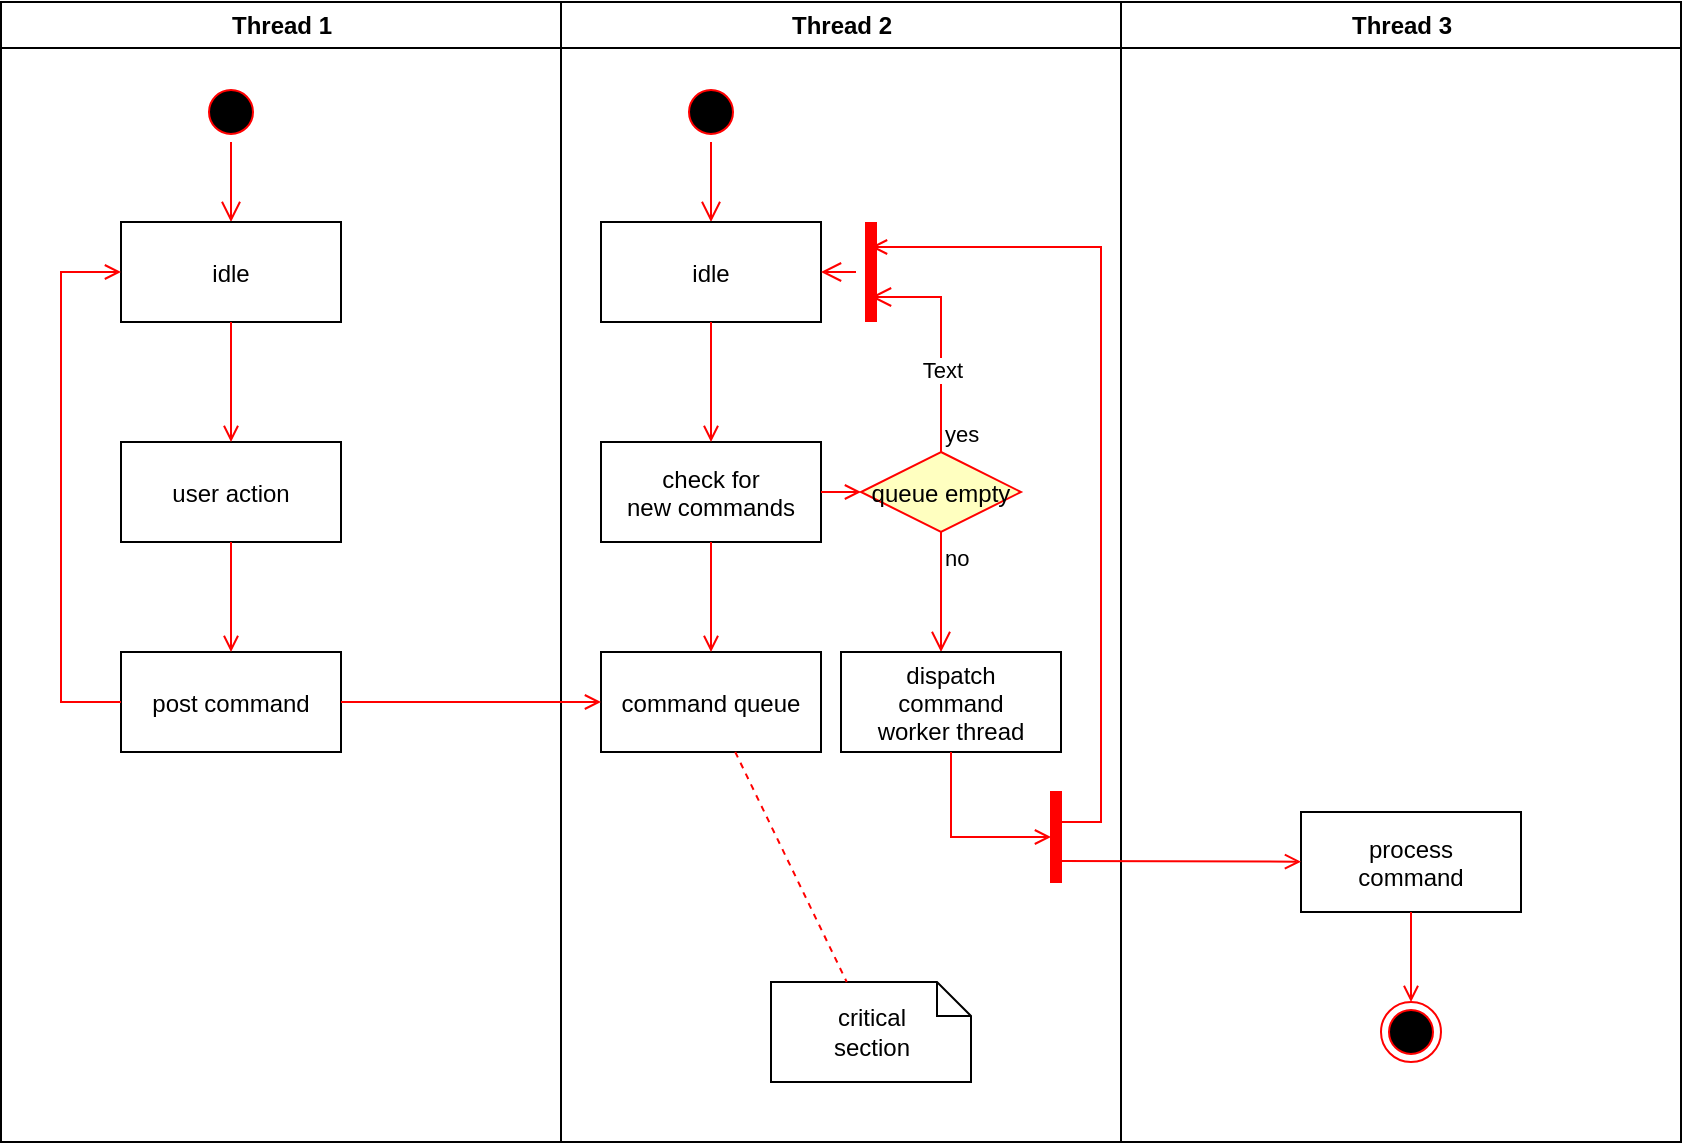 <mxfile version="14.4.2" type="github" pages="2">
  <diagram name="Page-1" id="e7e014a7-5840-1c2e-5031-d8a46d1fe8dd">
    <mxGraphModel dx="1422" dy="794" grid="1" gridSize="10" guides="1" tooltips="1" connect="1" arrows="1" fold="1" page="1" pageScale="1" pageWidth="1169" pageHeight="826" background="#ffffff" math="0" shadow="0">
      <root>
        <mxCell id="0" />
        <mxCell id="1" parent="0" />
        <mxCell id="2" value="Thread 1" style="swimlane;whiteSpace=wrap" parent="1" vertex="1">
          <mxGeometry x="164.5" y="128" width="280" height="570" as="geometry" />
        </mxCell>
        <mxCell id="5" value="" style="ellipse;shape=startState;fillColor=#000000;strokeColor=#ff0000;" parent="2" vertex="1">
          <mxGeometry x="100" y="40" width="30" height="30" as="geometry" />
        </mxCell>
        <mxCell id="6" value="" style="edgeStyle=elbowEdgeStyle;elbow=horizontal;verticalAlign=bottom;endArrow=open;endSize=8;strokeColor=#FF0000;endFill=1;rounded=0" parent="2" source="5" target="7" edge="1">
          <mxGeometry x="100" y="40" as="geometry">
            <mxPoint x="115" y="110" as="targetPoint" />
          </mxGeometry>
        </mxCell>
        <mxCell id="7" value="idle" style="" parent="2" vertex="1">
          <mxGeometry x="60" y="110" width="110" height="50" as="geometry" />
        </mxCell>
        <mxCell id="8" value="user action" style="" parent="2" vertex="1">
          <mxGeometry x="60" y="220" width="110" height="50" as="geometry" />
        </mxCell>
        <mxCell id="9" value="" style="endArrow=open;strokeColor=#FF0000;endFill=1;rounded=0" parent="2" source="7" target="8" edge="1">
          <mxGeometry relative="1" as="geometry" />
        </mxCell>
        <mxCell id="10" value="post command" style="" parent="2" vertex="1">
          <mxGeometry x="60" y="325" width="110" height="50" as="geometry" />
        </mxCell>
        <mxCell id="11" value="" style="endArrow=open;strokeColor=#FF0000;endFill=1;rounded=0" parent="2" source="8" target="10" edge="1">
          <mxGeometry relative="1" as="geometry" />
        </mxCell>
        <mxCell id="12" value="" style="edgeStyle=elbowEdgeStyle;elbow=horizontal;strokeColor=#FF0000;endArrow=open;endFill=1;rounded=0" parent="2" source="10" target="7" edge="1">
          <mxGeometry width="100" height="100" relative="1" as="geometry">
            <mxPoint x="160" y="290" as="sourcePoint" />
            <mxPoint x="260" y="190" as="targetPoint" />
            <Array as="points">
              <mxPoint x="30" y="250" />
            </Array>
          </mxGeometry>
        </mxCell>
        <mxCell id="3" value="Thread 2" style="swimlane;whiteSpace=wrap" parent="1" vertex="1">
          <mxGeometry x="444.5" y="128" width="280" height="570" as="geometry" />
        </mxCell>
        <mxCell id="13" value="" style="ellipse;shape=startState;fillColor=#000000;strokeColor=#ff0000;" parent="3" vertex="1">
          <mxGeometry x="60" y="40" width="30" height="30" as="geometry" />
        </mxCell>
        <mxCell id="14" value="" style="edgeStyle=elbowEdgeStyle;elbow=horizontal;verticalAlign=bottom;endArrow=open;endSize=8;strokeColor=#FF0000;endFill=1;rounded=0" parent="3" source="13" target="15" edge="1">
          <mxGeometry x="40" y="20" as="geometry">
            <mxPoint x="55" y="90" as="targetPoint" />
          </mxGeometry>
        </mxCell>
        <mxCell id="15" value="idle" style="" parent="3" vertex="1">
          <mxGeometry x="20" y="110" width="110" height="50" as="geometry" />
        </mxCell>
        <mxCell id="16" value="check for &#xa;new commands" style="" parent="3" vertex="1">
          <mxGeometry x="20" y="220" width="110" height="50" as="geometry" />
        </mxCell>
        <mxCell id="17" value="" style="endArrow=open;strokeColor=#FF0000;endFill=1;rounded=0" parent="3" source="15" target="16" edge="1">
          <mxGeometry relative="1" as="geometry" />
        </mxCell>
        <mxCell id="18" value="command queue" style="" parent="3" vertex="1">
          <mxGeometry x="20" y="325" width="110" height="50" as="geometry" />
        </mxCell>
        <mxCell id="19" value="" style="endArrow=open;strokeColor=#FF0000;endFill=1;rounded=0" parent="3" source="16" target="18" edge="1">
          <mxGeometry relative="1" as="geometry" />
        </mxCell>
        <mxCell id="21" value="queue empty" style="rhombus;fillColor=#ffffc0;strokeColor=#ff0000;" parent="3" vertex="1">
          <mxGeometry x="150" y="225" width="80" height="40" as="geometry" />
        </mxCell>
        <mxCell id="22" value="yes" style="edgeStyle=elbowEdgeStyle;elbow=horizontal;align=left;verticalAlign=bottom;endArrow=open;endSize=8;strokeColor=#FF0000;exitX=0.5;exitY=0;endFill=1;rounded=0;entryX=0.75;entryY=0.5;entryPerimeter=0" parent="3" source="21" target="25" edge="1">
          <mxGeometry x="-1" relative="1" as="geometry">
            <mxPoint x="160" y="150" as="targetPoint" />
            <Array as="points">
              <mxPoint x="190" y="180" />
            </Array>
          </mxGeometry>
        </mxCell>
        <mxCell id="aKczXWRM7gR1bwHFEIvT-41" value="Text" style="edgeLabel;html=1;align=center;verticalAlign=middle;resizable=0;points=[];" vertex="1" connectable="0" parent="22">
          <mxGeometry x="-0.271" y="1" relative="1" as="geometry">
            <mxPoint x="1" as="offset" />
          </mxGeometry>
        </mxCell>
        <mxCell id="23" value="no" style="edgeStyle=elbowEdgeStyle;elbow=horizontal;align=left;verticalAlign=top;endArrow=open;endSize=8;strokeColor=#FF0000;endFill=1;rounded=0" parent="3" source="21" target="30" edge="1">
          <mxGeometry x="-1" relative="1" as="geometry">
            <mxPoint x="190" y="305" as="targetPoint" />
          </mxGeometry>
        </mxCell>
        <mxCell id="24" value="" style="endArrow=open;strokeColor=#FF0000;endFill=1;rounded=0" parent="3" source="16" target="21" edge="1">
          <mxGeometry relative="1" as="geometry" />
        </mxCell>
        <mxCell id="25" value="" style="shape=line;strokeWidth=6;strokeColor=#ff0000;rotation=90" parent="3" vertex="1">
          <mxGeometry x="130" y="127.5" width="50" height="15" as="geometry" />
        </mxCell>
        <mxCell id="26" value="" style="edgeStyle=elbowEdgeStyle;elbow=horizontal;verticalAlign=bottom;endArrow=open;endSize=8;strokeColor=#FF0000;endFill=1;rounded=0" parent="3" source="25" target="15" edge="1">
          <mxGeometry x="130" y="90" as="geometry">
            <mxPoint x="230" y="140" as="targetPoint" />
          </mxGeometry>
        </mxCell>
        <mxCell id="30" value="dispatch&#xa;command&#xa;worker thread" style="" parent="3" vertex="1">
          <mxGeometry x="140" y="325" width="110" height="50" as="geometry" />
        </mxCell>
        <mxCell id="31" value="critical&#xa;section" style="shape=note;whiteSpace=wrap;size=17" parent="3" vertex="1">
          <mxGeometry x="105" y="490" width="100" height="50" as="geometry" />
        </mxCell>
        <mxCell id="32" value="" style="endArrow=none;strokeColor=#FF0000;endFill=0;rounded=0;dashed=1" parent="3" source="18" target="31" edge="1">
          <mxGeometry relative="1" as="geometry" />
        </mxCell>
        <mxCell id="34" value="" style="whiteSpace=wrap;strokeColor=#FF0000;fillColor=#FF0000" parent="3" vertex="1">
          <mxGeometry x="245" y="395" width="5" height="45" as="geometry" />
        </mxCell>
        <mxCell id="41" value="" style="edgeStyle=elbowEdgeStyle;elbow=horizontal;entryX=0;entryY=0.5;strokeColor=#FF0000;endArrow=open;endFill=1;rounded=0" parent="3" source="30" target="34" edge="1">
          <mxGeometry width="100" height="100" relative="1" as="geometry">
            <mxPoint x="60" y="480" as="sourcePoint" />
            <mxPoint x="160" y="380" as="targetPoint" />
            <Array as="points">
              <mxPoint x="195" y="400" />
            </Array>
          </mxGeometry>
        </mxCell>
        <mxCell id="4" value="Thread 3" style="swimlane;whiteSpace=wrap" parent="1" vertex="1">
          <mxGeometry x="724.5" y="128" width="280" height="570" as="geometry" />
        </mxCell>
        <mxCell id="33" value="process&#xa;command" style="" parent="4" vertex="1">
          <mxGeometry x="90" y="405" width="110" height="50" as="geometry" />
        </mxCell>
        <mxCell id="35" value="" style="edgeStyle=elbowEdgeStyle;elbow=horizontal;strokeColor=#FF0000;endArrow=open;endFill=1;rounded=0;entryX=0.25;entryY=0.5;entryPerimeter=0" parent="4" target="25" edge="1">
          <mxGeometry width="100" height="100" relative="1" as="geometry">
            <mxPoint x="-30" y="410" as="sourcePoint" />
            <mxPoint x="-120" y="120" as="targetPoint" />
            <Array as="points">
              <mxPoint x="-10" y="135" />
            </Array>
          </mxGeometry>
        </mxCell>
        <mxCell id="37" value="" style="edgeStyle=none;strokeColor=#FF0000;endArrow=open;endFill=1;rounded=0" parent="4" target="33" edge="1">
          <mxGeometry width="100" height="100" relative="1" as="geometry">
            <mxPoint x="-30" y="429.5" as="sourcePoint" />
            <mxPoint x="90" y="429.5" as="targetPoint" />
          </mxGeometry>
        </mxCell>
        <mxCell id="38" value="" style="ellipse;shape=endState;fillColor=#000000;strokeColor=#ff0000" parent="4" vertex="1">
          <mxGeometry x="130" y="500" width="30" height="30" as="geometry" />
        </mxCell>
        <mxCell id="39" value="" style="endArrow=open;strokeColor=#FF0000;endFill=1;rounded=0" parent="4" source="33" target="38" edge="1">
          <mxGeometry relative="1" as="geometry" />
        </mxCell>
        <mxCell id="20" value="" style="endArrow=open;strokeColor=#FF0000;endFill=1;rounded=0" parent="1" source="10" target="18" edge="1">
          <mxGeometry relative="1" as="geometry" />
        </mxCell>
      </root>
    </mxGraphModel>
  </diagram>
  <diagram id="c1AuLAwbMeSonQJ_YPXn" name="第 2 页">
    <mxGraphModel dx="1422" dy="794" grid="1" gridSize="10" guides="1" tooltips="1" connect="1" arrows="1" fold="1" page="1" pageScale="1" pageWidth="1169" pageHeight="1654" math="0" shadow="0">
      <root>
        <mxCell id="Cn_z-d5cZoHQZC6IPEJ7-0" />
        <mxCell id="Cn_z-d5cZoHQZC6IPEJ7-1" parent="Cn_z-d5cZoHQZC6IPEJ7-0" />
        <mxCell id="Cn_z-d5cZoHQZC6IPEJ7-2" value="小程序" style="swimlane;" vertex="1" parent="Cn_z-d5cZoHQZC6IPEJ7-1">
          <mxGeometry x="40" y="100" width="260" height="620" as="geometry" />
        </mxCell>
        <mxCell id="Cn_z-d5cZoHQZC6IPEJ7-4" value="&lt;br&gt;&lt;br&gt;代理商" style="shape=actor;whiteSpace=wrap;html=1;" vertex="1" parent="Cn_z-d5cZoHQZC6IPEJ7-2">
          <mxGeometry y="190" width="40" height="50" as="geometry" />
        </mxCell>
        <mxCell id="Cn_z-d5cZoHQZC6IPEJ7-6" value="申请提现" style="shape=process;whiteSpace=wrap;html=1;backgroundOutline=1;" vertex="1" parent="Cn_z-d5cZoHQZC6IPEJ7-2">
          <mxGeometry x="90" y="70" width="120" height="60" as="geometry" />
        </mxCell>
        <mxCell id="X7omMuUb_odI4xtAwAQJ-1" value="状态消息" style="rounded=0;whiteSpace=wrap;html=1;dashed=1;" vertex="1" parent="Cn_z-d5cZoHQZC6IPEJ7-2">
          <mxGeometry x="90" y="195" width="120" height="40" as="geometry" />
        </mxCell>
        <mxCell id="X7omMuUb_odI4xtAwAQJ-2" value="提现记录&lt;br&gt;（待审核）" style="rounded=0;whiteSpace=wrap;html=1;" vertex="1" parent="Cn_z-d5cZoHQZC6IPEJ7-2">
          <mxGeometry x="90" y="270" width="120" height="40" as="geometry" />
        </mxCell>
        <mxCell id="X7omMuUb_odI4xtAwAQJ-3" value="提现记录&lt;br&gt;（拒绝）" style="rounded=0;whiteSpace=wrap;html=1;" vertex="1" parent="Cn_z-d5cZoHQZC6IPEJ7-2">
          <mxGeometry x="90" y="350" width="120" height="40" as="geometry" />
        </mxCell>
        <mxCell id="X7omMuUb_odI4xtAwAQJ-4" value="提现记录&lt;br&gt;（通过）" style="rounded=0;whiteSpace=wrap;html=1;" vertex="1" parent="Cn_z-d5cZoHQZC6IPEJ7-2">
          <mxGeometry x="90" y="440" width="120" height="40" as="geometry" />
        </mxCell>
        <mxCell id="yOeyIR5VE72a3LLRmRfE-23" style="edgeStyle=orthogonalEdgeStyle;rounded=0;orthogonalLoop=1;jettySize=auto;html=1;entryX=0;entryY=0.5;entryDx=0;entryDy=0;" edge="1" parent="Cn_z-d5cZoHQZC6IPEJ7-2" source="Cn_z-d5cZoHQZC6IPEJ7-4" target="Cn_z-d5cZoHQZC6IPEJ7-6">
          <mxGeometry relative="1" as="geometry">
            <mxPoint x="20" y="100" as="targetPoint" />
            <Array as="points">
              <mxPoint x="20" y="100" />
            </Array>
          </mxGeometry>
        </mxCell>
        <mxCell id="yOeyIR5VE72a3LLRmRfE-30" value="" style="endArrow=classic;html=1;entryX=0.9;entryY=0.5;entryDx=0;entryDy=0;entryPerimeter=0;exitX=0;exitY=0.5;exitDx=0;exitDy=0;" edge="1" parent="Cn_z-d5cZoHQZC6IPEJ7-2" source="X7omMuUb_odI4xtAwAQJ-1" target="Cn_z-d5cZoHQZC6IPEJ7-4">
          <mxGeometry width="50" height="50" relative="1" as="geometry">
            <mxPoint x="90" y="240" as="sourcePoint" />
            <mxPoint x="60" y="240" as="targetPoint" />
            <Array as="points" />
          </mxGeometry>
        </mxCell>
        <mxCell id="Cn_z-d5cZoHQZC6IPEJ7-8" value="api接口" style="swimlane;" vertex="1" parent="Cn_z-d5cZoHQZC6IPEJ7-1">
          <mxGeometry x="330" y="100" width="290" height="620" as="geometry" />
        </mxCell>
        <mxCell id="Cn_z-d5cZoHQZC6IPEJ7-20" style="edgeStyle=orthogonalEdgeStyle;rounded=0;orthogonalLoop=1;jettySize=auto;html=1;entryX=0.5;entryY=0;entryDx=0;entryDy=0;" edge="1" parent="Cn_z-d5cZoHQZC6IPEJ7-8" source="Cn_z-d5cZoHQZC6IPEJ7-13" target="Cn_z-d5cZoHQZC6IPEJ7-14">
          <mxGeometry relative="1" as="geometry" />
        </mxCell>
        <mxCell id="Cn_z-d5cZoHQZC6IPEJ7-13" value="储备金余额充足" style="rounded=0;whiteSpace=wrap;html=1;" vertex="1" parent="Cn_z-d5cZoHQZC6IPEJ7-8">
          <mxGeometry x="140" y="40" width="120" height="40" as="geometry" />
        </mxCell>
        <mxCell id="Cn_z-d5cZoHQZC6IPEJ7-21" style="edgeStyle=orthogonalEdgeStyle;rounded=0;orthogonalLoop=1;jettySize=auto;html=1;entryX=0.5;entryY=0;entryDx=0;entryDy=0;" edge="1" parent="Cn_z-d5cZoHQZC6IPEJ7-8" source="Cn_z-d5cZoHQZC6IPEJ7-14" target="Cn_z-d5cZoHQZC6IPEJ7-15">
          <mxGeometry relative="1" as="geometry" />
        </mxCell>
        <mxCell id="Cn_z-d5cZoHQZC6IPEJ7-14" value="有可退款的充值记录" style="rounded=0;whiteSpace=wrap;html=1;" vertex="1" parent="Cn_z-d5cZoHQZC6IPEJ7-8">
          <mxGeometry x="140" y="110" width="120" height="40" as="geometry" />
        </mxCell>
        <mxCell id="Cn_z-d5cZoHQZC6IPEJ7-22" style="edgeStyle=orthogonalEdgeStyle;rounded=0;orthogonalLoop=1;jettySize=auto;html=1;entryX=0.5;entryY=0;entryDx=0;entryDy=0;" edge="1" parent="Cn_z-d5cZoHQZC6IPEJ7-8" source="Cn_z-d5cZoHQZC6IPEJ7-15" target="Cn_z-d5cZoHQZC6IPEJ7-16">
          <mxGeometry relative="1" as="geometry" />
        </mxCell>
        <mxCell id="Cn_z-d5cZoHQZC6IPEJ7-15" value="更新充值记录的&lt;br&gt;已退款金额" style="rounded=0;whiteSpace=wrap;html=1;" vertex="1" parent="Cn_z-d5cZoHQZC6IPEJ7-8">
          <mxGeometry x="140" y="180" width="120" height="50" as="geometry" />
        </mxCell>
        <mxCell id="Cn_z-d5cZoHQZC6IPEJ7-23" style="edgeStyle=orthogonalEdgeStyle;rounded=0;orthogonalLoop=1;jettySize=auto;html=1;entryX=0.5;entryY=0;entryDx=0;entryDy=0;" edge="1" parent="Cn_z-d5cZoHQZC6IPEJ7-8" source="Cn_z-d5cZoHQZC6IPEJ7-16" target="Cn_z-d5cZoHQZC6IPEJ7-17">
          <mxGeometry relative="1" as="geometry" />
        </mxCell>
        <mxCell id="Cn_z-d5cZoHQZC6IPEJ7-16" value="新增提现记录" style="rounded=0;whiteSpace=wrap;html=1;" vertex="1" parent="Cn_z-d5cZoHQZC6IPEJ7-8">
          <mxGeometry x="140" y="260" width="120" height="40" as="geometry" />
        </mxCell>
        <mxCell id="Cn_z-d5cZoHQZC6IPEJ7-24" style="edgeStyle=orthogonalEdgeStyle;rounded=0;orthogonalLoop=1;jettySize=auto;html=1;entryX=0.5;entryY=0;entryDx=0;entryDy=0;" edge="1" parent="Cn_z-d5cZoHQZC6IPEJ7-8" source="Cn_z-d5cZoHQZC6IPEJ7-17" target="Cn_z-d5cZoHQZC6IPEJ7-18">
          <mxGeometry relative="1" as="geometry" />
        </mxCell>
        <mxCell id="Cn_z-d5cZoHQZC6IPEJ7-17" value="添加汇付退款记录" style="rounded=0;whiteSpace=wrap;html=1;" vertex="1" parent="Cn_z-d5cZoHQZC6IPEJ7-8">
          <mxGeometry x="140" y="330" width="120" height="40" as="geometry" />
        </mxCell>
        <mxCell id="Cn_z-d5cZoHQZC6IPEJ7-18" value="添加储备金明细记录" style="rounded=0;whiteSpace=wrap;html=1;" vertex="1" parent="Cn_z-d5cZoHQZC6IPEJ7-8">
          <mxGeometry x="140" y="400" width="120" height="40" as="geometry" />
        </mxCell>
        <mxCell id="Cn_z-d5cZoHQZC6IPEJ7-19" value="更新代理商&lt;br&gt;储备金余额&lt;br&gt;和 累计消耗储备金" style="rounded=0;whiteSpace=wrap;html=1;" vertex="1" parent="Cn_z-d5cZoHQZC6IPEJ7-8">
          <mxGeometry x="140" y="473" width="120" height="50" as="geometry" />
        </mxCell>
        <mxCell id="8oQ-91jc9foF94IGNzBg-0" value="" style="strokeWidth=2;html=1;shape=mxgraph.flowchart.annotation_1;align=left;pointerEvents=1;" vertex="1" parent="Cn_z-d5cZoHQZC6IPEJ7-8">
          <mxGeometry x="122" y="70" width="20" height="440" as="geometry" />
        </mxCell>
        <mxCell id="X7omMuUb_odI4xtAwAQJ-0" value="条件成立" style="strokeWidth=2;html=1;shape=mxgraph.flowchart.decision;whiteSpace=wrap;" vertex="1" parent="Cn_z-d5cZoHQZC6IPEJ7-8">
          <mxGeometry x="30" y="170" width="70" height="100" as="geometry" />
        </mxCell>
        <mxCell id="yOeyIR5VE72a3LLRmRfE-0" value="" style="endArrow=classic;html=1;exitX=0;exitY=0.5;exitDx=0;exitDy=0;exitPerimeter=0;" edge="1" parent="Cn_z-d5cZoHQZC6IPEJ7-8" source="X7omMuUb_odI4xtAwAQJ-0">
          <mxGeometry relative="1" as="geometry">
            <mxPoint x="25" y="220.5" as="sourcePoint" />
            <mxPoint x="-80" y="221" as="targetPoint" />
          </mxGeometry>
        </mxCell>
        <mxCell id="yOeyIR5VE72a3LLRmRfE-1" value="否" style="edgeLabel;resizable=0;html=1;align=center;verticalAlign=middle;" connectable="0" vertex="1" parent="yOeyIR5VE72a3LLRmRfE-0">
          <mxGeometry relative="1" as="geometry">
            <mxPoint x="38" y="-0.5" as="offset" />
          </mxGeometry>
        </mxCell>
        <mxCell id="yOeyIR5VE72a3LLRmRfE-15" value="" style="endArrow=none;html=1;exitX=1;exitY=0.5;exitDx=0;exitDy=0;exitPerimeter=0;" edge="1" parent="Cn_z-d5cZoHQZC6IPEJ7-8">
          <mxGeometry width="50" height="50" relative="1" as="geometry">
            <mxPoint x="98" y="220" as="sourcePoint" />
            <mxPoint x="119" y="220" as="targetPoint" />
          </mxGeometry>
        </mxCell>
        <mxCell id="NsUDPSb2mLZtXg8WYORT-0" value="" style="whiteSpace=wrap;fillColor=#009900;strokeColor=#009900;" vertex="1" parent="Cn_z-d5cZoHQZC6IPEJ7-8">
          <mxGeometry x="31" y="286" width="60.5" height="7" as="geometry" />
        </mxCell>
        <mxCell id="NsUDPSb2mLZtXg8WYORT-6" value="是" style="text;html=1;align=center;verticalAlign=middle;resizable=0;points=[];autosize=1;" vertex="1" parent="Cn_z-d5cZoHQZC6IPEJ7-8">
          <mxGeometry x="50" y="268" width="30" height="20" as="geometry" />
        </mxCell>
        <mxCell id="NsUDPSb2mLZtXg8WYORT-10" value="" style="endArrow=classic;html=1;" edge="1" parent="Cn_z-d5cZoHQZC6IPEJ7-8">
          <mxGeometry relative="1" as="geometry">
            <mxPoint x="70" y="300" as="sourcePoint" />
            <mxPoint x="70" y="570" as="targetPoint" />
          </mxGeometry>
        </mxCell>
        <mxCell id="NsUDPSb2mLZtXg8WYORT-11" value="" style="shape=message;html=1;outlineConnect=0;" vertex="1" parent="NsUDPSb2mLZtXg8WYORT-10">
          <mxGeometry width="20" height="14" relative="1" as="geometry">
            <mxPoint x="-10" y="-7" as="offset" />
          </mxGeometry>
        </mxCell>
        <mxCell id="Cn_z-d5cZoHQZC6IPEJ7-25" style="edgeStyle=orthogonalEdgeStyle;rounded=0;orthogonalLoop=1;jettySize=auto;html=1;" edge="1" parent="Cn_z-d5cZoHQZC6IPEJ7-1" source="Cn_z-d5cZoHQZC6IPEJ7-18">
          <mxGeometry relative="1" as="geometry">
            <mxPoint x="530" y="570" as="targetPoint" />
          </mxGeometry>
        </mxCell>
        <mxCell id="yOeyIR5VE72a3LLRmRfE-7" value="后台系统" style="swimlane;" vertex="1" parent="Cn_z-d5cZoHQZC6IPEJ7-1">
          <mxGeometry x="650" y="100" width="480" height="620" as="geometry" />
        </mxCell>
        <mxCell id="NsUDPSb2mLZtXg8WYORT-42" style="edgeStyle=orthogonalEdgeStyle;rounded=0;orthogonalLoop=1;jettySize=auto;html=1;entryX=0;entryY=0.5;entryDx=0;entryDy=0;" edge="1" parent="yOeyIR5VE72a3LLRmRfE-7" source="yOeyIR5VE72a3LLRmRfE-14" target="NsUDPSb2mLZtXg8WYORT-30">
          <mxGeometry relative="1" as="geometry" />
        </mxCell>
        <mxCell id="yOeyIR5VE72a3LLRmRfE-14" value="提现记录&lt;br&gt;（待审核）" style="rounded=0;whiteSpace=wrap;html=1;" vertex="1" parent="yOeyIR5VE72a3LLRmRfE-7">
          <mxGeometry x="30" y="60" width="80" height="40" as="geometry" />
        </mxCell>
        <mxCell id="NsUDPSb2mLZtXg8WYORT-14" value="&lt;br&gt;&lt;br&gt;运营&lt;br&gt;人员" style="shape=actor;whiteSpace=wrap;html=1;" vertex="1" parent="yOeyIR5VE72a3LLRmRfE-7">
          <mxGeometry x="29" y="139" width="55" height="60" as="geometry" />
        </mxCell>
        <mxCell id="NsUDPSb2mLZtXg8WYORT-30" value="审核" style="rhombus;whiteSpace=wrap;html=1;strokeColor=#000000;strokeWidth=2;fillColor=none;" vertex="1" parent="yOeyIR5VE72a3LLRmRfE-7">
          <mxGeometry x="150" y="40" width="80" height="80" as="geometry" />
        </mxCell>
        <mxCell id="NsUDPSb2mLZtXg8WYORT-32" value="" style="endArrow=classic;html=1;entryX=0;entryY=0.5;entryDx=0;entryDy=0;" edge="1" parent="yOeyIR5VE72a3LLRmRfE-7" target="NsUDPSb2mLZtXg8WYORT-36">
          <mxGeometry relative="1" as="geometry">
            <mxPoint x="230" y="80" as="sourcePoint" />
            <mxPoint x="265" y="81" as="targetPoint" />
            <Array as="points">
              <mxPoint x="245" y="81" />
            </Array>
          </mxGeometry>
        </mxCell>
        <mxCell id="NsUDPSb2mLZtXg8WYORT-33" value="拒绝" style="edgeLabel;resizable=0;html=1;align=center;verticalAlign=middle;" connectable="0" vertex="1" parent="NsUDPSb2mLZtXg8WYORT-32">
          <mxGeometry relative="1" as="geometry" />
        </mxCell>
        <mxCell id="NsUDPSb2mLZtXg8WYORT-36" value="是否待审核状态" style="rounded=0;whiteSpace=wrap;html=1;" vertex="1" parent="yOeyIR5VE72a3LLRmRfE-7">
          <mxGeometry x="328" y="65" width="120" height="30" as="geometry" />
        </mxCell>
        <mxCell id="NsUDPSb2mLZtXg8WYORT-37" value="状态消息&lt;br&gt;（成功/失败）" style="rounded=0;whiteSpace=wrap;html=1;dashed=1;" vertex="1" parent="yOeyIR5VE72a3LLRmRfE-7">
          <mxGeometry x="16.5" y="391" width="80" height="40" as="geometry" />
        </mxCell>
        <mxCell id="NsUDPSb2mLZtXg8WYORT-40" value="" style="endArrow=classic;html=1;" edge="1" parent="yOeyIR5VE72a3LLRmRfE-7">
          <mxGeometry relative="1" as="geometry">
            <mxPoint x="191" y="120" as="sourcePoint" />
            <mxPoint x="191" y="170" as="targetPoint" />
          </mxGeometry>
        </mxCell>
        <mxCell id="NsUDPSb2mLZtXg8WYORT-41" value="通过" style="edgeLabel;resizable=0;html=1;align=center;verticalAlign=middle;" connectable="0" vertex="1" parent="NsUDPSb2mLZtXg8WYORT-40">
          <mxGeometry relative="1" as="geometry" />
        </mxCell>
        <mxCell id="NsUDPSb2mLZtXg8WYORT-43" value="是否有对应&lt;br&gt;的退款记录" style="rounded=0;whiteSpace=wrap;html=1;" vertex="1" parent="yOeyIR5VE72a3LLRmRfE-7">
          <mxGeometry x="328" y="122" width="120" height="30" as="geometry" />
        </mxCell>
        <mxCell id="NsUDPSb2mLZtXg8WYORT-44" value="退款记录和&lt;br&gt;返还记录是否一致" style="rounded=0;whiteSpace=wrap;html=1;" vertex="1" parent="yOeyIR5VE72a3LLRmRfE-7">
          <mxGeometry x="328" y="183" width="120" height="30" as="geometry" />
        </mxCell>
        <mxCell id="NsUDPSb2mLZtXg8WYORT-45" value="退还 &lt;br&gt;储备金充值记录的&lt;br&gt;&amp;nbsp;退款金额" style="rounded=0;whiteSpace=wrap;html=1;" vertex="1" parent="yOeyIR5VE72a3LLRmRfE-7">
          <mxGeometry x="328" y="241" width="120" height="50" as="geometry" />
        </mxCell>
        <mxCell id="NsUDPSb2mLZtXg8WYORT-46" value="删除 &lt;br&gt;商家储备金明细表 &lt;br&gt;中的提现记录" style="rounded=0;whiteSpace=wrap;html=1;" vertex="1" parent="yOeyIR5VE72a3LLRmRfE-7">
          <mxGeometry x="328" y="324" width="120" height="60" as="geometry" />
        </mxCell>
        <mxCell id="NsUDPSb2mLZtXg8WYORT-47" style="edgeStyle=orthogonalEdgeStyle;rounded=0;orthogonalLoop=1;jettySize=auto;html=1;exitX=0.5;exitY=1;exitDx=0;exitDy=0;" edge="1" parent="yOeyIR5VE72a3LLRmRfE-7" source="NsUDPSb2mLZtXg8WYORT-46" target="NsUDPSb2mLZtXg8WYORT-46">
          <mxGeometry relative="1" as="geometry" />
        </mxCell>
        <mxCell id="NsUDPSb2mLZtXg8WYORT-48" value="恢复代理商&lt;br&gt;储备金余额&lt;br&gt;和 累计消耗储备金" style="rounded=0;whiteSpace=wrap;html=1;" vertex="1" parent="yOeyIR5VE72a3LLRmRfE-7">
          <mxGeometry x="328" y="404" width="120" height="60" as="geometry" />
        </mxCell>
        <mxCell id="NsUDPSb2mLZtXg8WYORT-50" value="是否待审核状态" style="rounded=0;whiteSpace=wrap;html=1;" vertex="1" parent="yOeyIR5VE72a3LLRmRfE-7">
          <mxGeometry x="131" y="169" width="120" height="30" as="geometry" />
        </mxCell>
        <mxCell id="NsUDPSb2mLZtXg8WYORT-51" value="是否有对应&lt;br&gt;的退款记录" style="rounded=0;whiteSpace=wrap;html=1;" vertex="1" parent="yOeyIR5VE72a3LLRmRfE-7">
          <mxGeometry x="131" y="223" width="120" height="30" as="geometry" />
        </mxCell>
        <mxCell id="NsUDPSb2mLZtXg8WYORT-52" value="修改提现状态&lt;br&gt;为 【已通过】" style="rounded=0;whiteSpace=wrap;html=1;" vertex="1" parent="yOeyIR5VE72a3LLRmRfE-7">
          <mxGeometry x="131" y="280" width="120" height="30" as="geometry" />
        </mxCell>
        <mxCell id="NsUDPSb2mLZtXg8WYORT-53" value="修改提现状态&lt;br&gt;为 【已拒绝】" style="rounded=0;whiteSpace=wrap;html=1;" vertex="1" parent="yOeyIR5VE72a3LLRmRfE-7">
          <mxGeometry x="328" y="490" width="120" height="30" as="geometry" />
        </mxCell>
        <mxCell id="NsUDPSb2mLZtXg8WYORT-54" value="" style="strokeWidth=2;html=1;shape=mxgraph.flowchart.annotation_1;align=left;pointerEvents=1;fillColor=none;" vertex="1" parent="yOeyIR5VE72a3LLRmRfE-7">
          <mxGeometry x="318" y="87" width="10" height="423" as="geometry" />
        </mxCell>
        <mxCell id="NsUDPSb2mLZtXg8WYORT-55" value="" style="strokeWidth=2;html=1;shape=mxgraph.flowchart.annotation_1;align=left;pointerEvents=1;fillColor=none;direction=west;" vertex="1" parent="yOeyIR5VE72a3LLRmRfE-7">
          <mxGeometry x="250" y="178.5" width="20" height="181.5" as="geometry" />
        </mxCell>
        <mxCell id="NsUDPSb2mLZtXg8WYORT-56" value="" style="whiteSpace=wrap;fillColor=#FF0000;strokeColor=#CC0000;" vertex="1" parent="yOeyIR5VE72a3LLRmRfE-7">
          <mxGeometry x="268" y="223" width="50" height="7" as="geometry" />
        </mxCell>
        <mxCell id="NsUDPSb2mLZtXg8WYORT-58" value="" style="endArrow=classic;html=1;exitX=0.5;exitY=1;exitDx=0;exitDy=0;" edge="1" parent="yOeyIR5VE72a3LLRmRfE-7" source="NsUDPSb2mLZtXg8WYORT-56">
          <mxGeometry width="50" height="50" relative="1" as="geometry">
            <mxPoint x="215" y="400" as="sourcePoint" />
            <mxPoint x="90" y="430" as="targetPoint" />
            <Array as="points">
              <mxPoint x="290" y="460" />
              <mxPoint x="90" y="460" />
              <mxPoint x="90" y="430" />
            </Array>
          </mxGeometry>
        </mxCell>
        <mxCell id="NsUDPSb2mLZtXg8WYORT-74" value="操作失败" style="edgeLabel;html=1;align=center;verticalAlign=middle;resizable=0;points=[];" vertex="1" connectable="0" parent="NsUDPSb2mLZtXg8WYORT-58">
          <mxGeometry x="0.37" y="1" relative="1" as="geometry">
            <mxPoint as="offset" />
          </mxGeometry>
        </mxCell>
        <mxCell id="NsUDPSb2mLZtXg8WYORT-61" value="发送消息队列&lt;br&gt;(通知退款)" style="rounded=0;whiteSpace=wrap;html=1;" vertex="1" parent="yOeyIR5VE72a3LLRmRfE-7">
          <mxGeometry x="132" y="334" width="119" height="46" as="geometry" />
        </mxCell>
        <mxCell id="NsUDPSb2mLZtXg8WYORT-66" value="" style="endArrow=classic;html=1;entryX=0.5;entryY=1;entryDx=0;entryDy=0;exitX=0.5;exitY=0;exitDx=0;exitDy=0;" edge="1" parent="yOeyIR5VE72a3LLRmRfE-7" source="NsUDPSb2mLZtXg8WYORT-37" target="NsUDPSb2mLZtXg8WYORT-14">
          <mxGeometry width="50" height="50" relative="1" as="geometry">
            <mxPoint x="57" y="380" as="sourcePoint" />
            <mxPoint x="-40" y="300" as="targetPoint" />
            <Array as="points">
              <mxPoint x="57" y="260" />
            </Array>
          </mxGeometry>
        </mxCell>
        <mxCell id="NsUDPSb2mLZtXg8WYORT-70" value="" style="endArrow=classic;html=1;exitX=0.5;exitY=1;exitDx=0;exitDy=0;entryX=0.5;entryY=1;entryDx=0;entryDy=0;" edge="1" parent="yOeyIR5VE72a3LLRmRfE-7" source="NsUDPSb2mLZtXg8WYORT-53" target="NsUDPSb2mLZtXg8WYORT-37">
          <mxGeometry width="50" height="50" relative="1" as="geometry">
            <mxPoint x="215" y="550" as="sourcePoint" />
            <mxPoint x="20" y="220" as="targetPoint" />
            <Array as="points">
              <mxPoint x="388" y="540" />
              <mxPoint x="57" y="540" />
            </Array>
          </mxGeometry>
        </mxCell>
        <mxCell id="NsUDPSb2mLZtXg8WYORT-72" value="操作成功" style="edgeLabel;html=1;align=center;verticalAlign=middle;resizable=0;points=[];" vertex="1" connectable="0" parent="NsUDPSb2mLZtXg8WYORT-70">
          <mxGeometry x="-0.584" y="2" relative="1" as="geometry">
            <mxPoint x="-0.1" y="-2" as="offset" />
          </mxGeometry>
        </mxCell>
        <mxCell id="NsUDPSb2mLZtXg8WYORT-75" value="" style="endArrow=classic;html=1;entryX=1;entryY=0.5;entryDx=0;entryDy=0;exitX=0.5;exitY=1;exitDx=0;exitDy=0;" edge="1" parent="yOeyIR5VE72a3LLRmRfE-7" source="NsUDPSb2mLZtXg8WYORT-61" target="NsUDPSb2mLZtXg8WYORT-37">
          <mxGeometry width="50" height="50" relative="1" as="geometry">
            <mxPoint x="190" y="420" as="sourcePoint" />
            <mxPoint x="230" y="381" as="targetPoint" />
            <Array as="points">
              <mxPoint x="192" y="411" />
            </Array>
          </mxGeometry>
        </mxCell>
        <mxCell id="NsUDPSb2mLZtXg8WYORT-76" value="操作成功" style="edgeLabel;html=1;align=center;verticalAlign=middle;resizable=0;points=[];" vertex="1" connectable="0" parent="NsUDPSb2mLZtXg8WYORT-75">
          <mxGeometry x="0.059" y="-1" relative="1" as="geometry">
            <mxPoint as="offset" />
          </mxGeometry>
        </mxCell>
        <mxCell id="yOeyIR5VE72a3LLRmRfE-19" style="edgeStyle=orthogonalEdgeStyle;rounded=0;orthogonalLoop=1;jettySize=auto;html=1;entryX=0;entryY=0.5;entryDx=0;entryDy=0;" edge="1" parent="Cn_z-d5cZoHQZC6IPEJ7-1" source="Cn_z-d5cZoHQZC6IPEJ7-6" target="Cn_z-d5cZoHQZC6IPEJ7-13">
          <mxGeometry relative="1" as="geometry" />
        </mxCell>
        <mxCell id="NsUDPSb2mLZtXg8WYORT-8" style="edgeStyle=orthogonalEdgeStyle;rounded=0;orthogonalLoop=1;jettySize=auto;html=1;entryX=1;entryY=0.75;entryDx=0;entryDy=0;exitX=0.25;exitY=1;exitDx=0;exitDy=0;" edge="1" parent="Cn_z-d5cZoHQZC6IPEJ7-1" source="NsUDPSb2mLZtXg8WYORT-0" target="X7omMuUb_odI4xtAwAQJ-2">
          <mxGeometry relative="1" as="geometry">
            <mxPoint x="380" y="400" as="sourcePoint" />
            <Array as="points">
              <mxPoint x="380" y="393" />
              <mxPoint x="380" y="400" />
            </Array>
          </mxGeometry>
        </mxCell>
        <mxCell id="NsUDPSb2mLZtXg8WYORT-57" value="否" style="text;html=1;align=center;verticalAlign=middle;resizable=0;points=[];autosize=1;" vertex="1" parent="Cn_z-d5cZoHQZC6IPEJ7-1">
          <mxGeometry x="925" y="300" width="30" height="20" as="geometry" />
        </mxCell>
      </root>
    </mxGraphModel>
  </diagram>
</mxfile>
